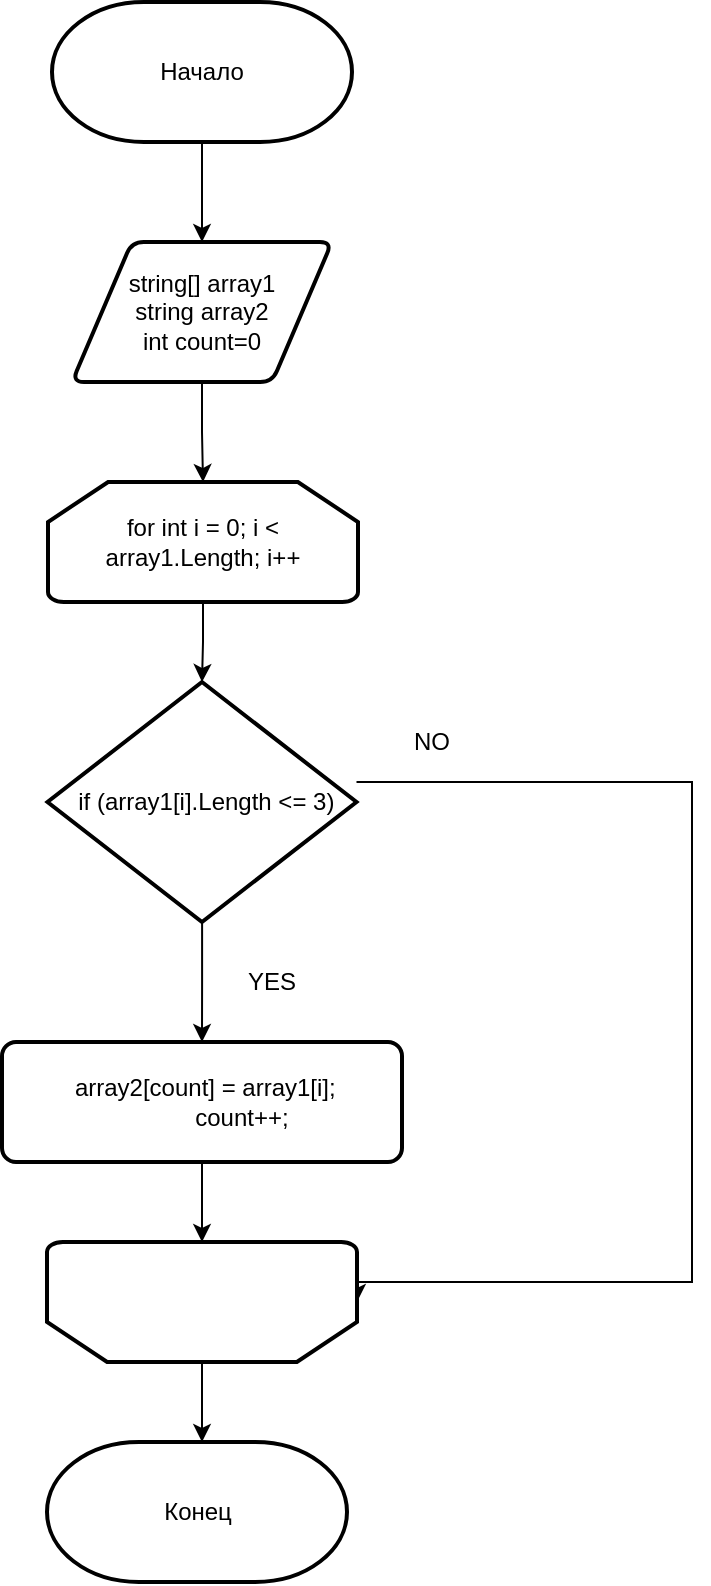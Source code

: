 <mxfile version="13.9.9" type="device"><diagram id="0WZbLPAdjRL-QFAO7FUV" name="Страница 1"><mxGraphModel dx="1086" dy="806" grid="1" gridSize="10" guides="1" tooltips="1" connect="1" arrows="1" fold="1" page="1" pageScale="1" pageWidth="827" pageHeight="1169" math="0" shadow="0"><root><mxCell id="0"/><mxCell id="1" parent="0"/><mxCell id="o0zPoB22xgZ9utx990YL-8" style="edgeStyle=orthogonalEdgeStyle;rounded=0;orthogonalLoop=1;jettySize=auto;html=1;entryX=0.5;entryY=0;entryDx=0;entryDy=0;" edge="1" parent="1" source="o0zPoB22xgZ9utx990YL-1" target="o0zPoB22xgZ9utx990YL-3"><mxGeometry relative="1" as="geometry"/></mxCell><mxCell id="o0zPoB22xgZ9utx990YL-1" value="Начало" style="strokeWidth=2;html=1;shape=mxgraph.flowchart.terminator;whiteSpace=wrap;" vertex="1" parent="1"><mxGeometry x="290" y="80" width="150" height="70" as="geometry"/></mxCell><mxCell id="o0zPoB22xgZ9utx990YL-2" value="Конец" style="strokeWidth=2;html=1;shape=mxgraph.flowchart.terminator;whiteSpace=wrap;" vertex="1" parent="1"><mxGeometry x="287.5" y="800" width="150" height="70" as="geometry"/></mxCell><mxCell id="o0zPoB22xgZ9utx990YL-9" style="edgeStyle=orthogonalEdgeStyle;rounded=0;orthogonalLoop=1;jettySize=auto;html=1;" edge="1" parent="1" source="o0zPoB22xgZ9utx990YL-3" target="o0zPoB22xgZ9utx990YL-4"><mxGeometry relative="1" as="geometry"/></mxCell><mxCell id="o0zPoB22xgZ9utx990YL-3" value="string[] array1&lt;br&gt;string array2&lt;br&gt;int count=0" style="shape=parallelogram;html=1;strokeWidth=2;perimeter=parallelogramPerimeter;whiteSpace=wrap;rounded=1;arcSize=12;size=0.23;" vertex="1" parent="1"><mxGeometry x="300" y="200" width="130" height="70" as="geometry"/></mxCell><mxCell id="o0zPoB22xgZ9utx990YL-10" style="edgeStyle=orthogonalEdgeStyle;rounded=0;orthogonalLoop=1;jettySize=auto;html=1;entryX=0.5;entryY=0;entryDx=0;entryDy=0;entryPerimeter=0;" edge="1" parent="1" source="o0zPoB22xgZ9utx990YL-4" target="o0zPoB22xgZ9utx990YL-5"><mxGeometry relative="1" as="geometry"/></mxCell><mxCell id="o0zPoB22xgZ9utx990YL-4" value="for&amp;nbsp;int i = 0; i &amp;lt; array1.Length; i++" style="strokeWidth=2;html=1;shape=mxgraph.flowchart.loop_limit;whiteSpace=wrap;" vertex="1" parent="1"><mxGeometry x="288" y="320" width="155" height="60" as="geometry"/></mxCell><mxCell id="o0zPoB22xgZ9utx990YL-11" style="edgeStyle=orthogonalEdgeStyle;rounded=0;orthogonalLoop=1;jettySize=auto;html=1;" edge="1" parent="1" source="o0zPoB22xgZ9utx990YL-5" target="o0zPoB22xgZ9utx990YL-6"><mxGeometry relative="1" as="geometry"/></mxCell><mxCell id="o0zPoB22xgZ9utx990YL-12" style="edgeStyle=orthogonalEdgeStyle;rounded=0;orthogonalLoop=1;jettySize=auto;html=1;entryX=0;entryY=0.5;entryDx=0;entryDy=0;entryPerimeter=0;" edge="1" parent="1" source="o0zPoB22xgZ9utx990YL-5" target="o0zPoB22xgZ9utx990YL-7"><mxGeometry relative="1" as="geometry"><mxPoint x="610" y="480" as="targetPoint"/><Array as="points"><mxPoint x="610" y="470"/><mxPoint x="610" y="720"/></Array></mxGeometry></mxCell><mxCell id="o0zPoB22xgZ9utx990YL-5" value="&amp;nbsp;if (array1[i].Length &amp;lt;= 3)" style="strokeWidth=2;html=1;shape=mxgraph.flowchart.decision;whiteSpace=wrap;" vertex="1" parent="1"><mxGeometry x="287.75" y="420" width="154.5" height="120" as="geometry"/></mxCell><mxCell id="o0zPoB22xgZ9utx990YL-15" style="edgeStyle=orthogonalEdgeStyle;rounded=0;orthogonalLoop=1;jettySize=auto;html=1;entryX=0.5;entryY=1;entryDx=0;entryDy=0;entryPerimeter=0;" edge="1" parent="1" source="o0zPoB22xgZ9utx990YL-6" target="o0zPoB22xgZ9utx990YL-7"><mxGeometry relative="1" as="geometry"/></mxCell><mxCell id="o0zPoB22xgZ9utx990YL-6" value="&lt;div&gt;&amp;nbsp;array2[count] = array1[i];&lt;/div&gt;&lt;div&gt;&amp;nbsp; &amp;nbsp; &amp;nbsp; &amp;nbsp; &amp;nbsp; &amp;nbsp; count++;&lt;/div&gt;" style="rounded=1;whiteSpace=wrap;html=1;absoluteArcSize=1;arcSize=14;strokeWidth=2;" vertex="1" parent="1"><mxGeometry x="265" y="600" width="200" height="60" as="geometry"/></mxCell><mxCell id="o0zPoB22xgZ9utx990YL-16" style="edgeStyle=orthogonalEdgeStyle;rounded=0;orthogonalLoop=1;jettySize=auto;html=1;" edge="1" parent="1" source="o0zPoB22xgZ9utx990YL-7"><mxGeometry relative="1" as="geometry"><mxPoint x="365" y="800" as="targetPoint"/></mxGeometry></mxCell><mxCell id="o0zPoB22xgZ9utx990YL-7" value="" style="strokeWidth=2;html=1;shape=mxgraph.flowchart.loop_limit;whiteSpace=wrap;rotation=-180;" vertex="1" parent="1"><mxGeometry x="287.5" y="700" width="155" height="60" as="geometry"/></mxCell><mxCell id="o0zPoB22xgZ9utx990YL-13" value="YES" style="text;html=1;strokeColor=none;fillColor=none;align=center;verticalAlign=middle;whiteSpace=wrap;rounded=0;" vertex="1" parent="1"><mxGeometry x="380" y="560" width="40" height="20" as="geometry"/></mxCell><mxCell id="o0zPoB22xgZ9utx990YL-14" value="NO" style="text;html=1;strokeColor=none;fillColor=none;align=center;verticalAlign=middle;whiteSpace=wrap;rounded=0;" vertex="1" parent="1"><mxGeometry x="460" y="440" width="40" height="20" as="geometry"/></mxCell></root></mxGraphModel></diagram></mxfile>